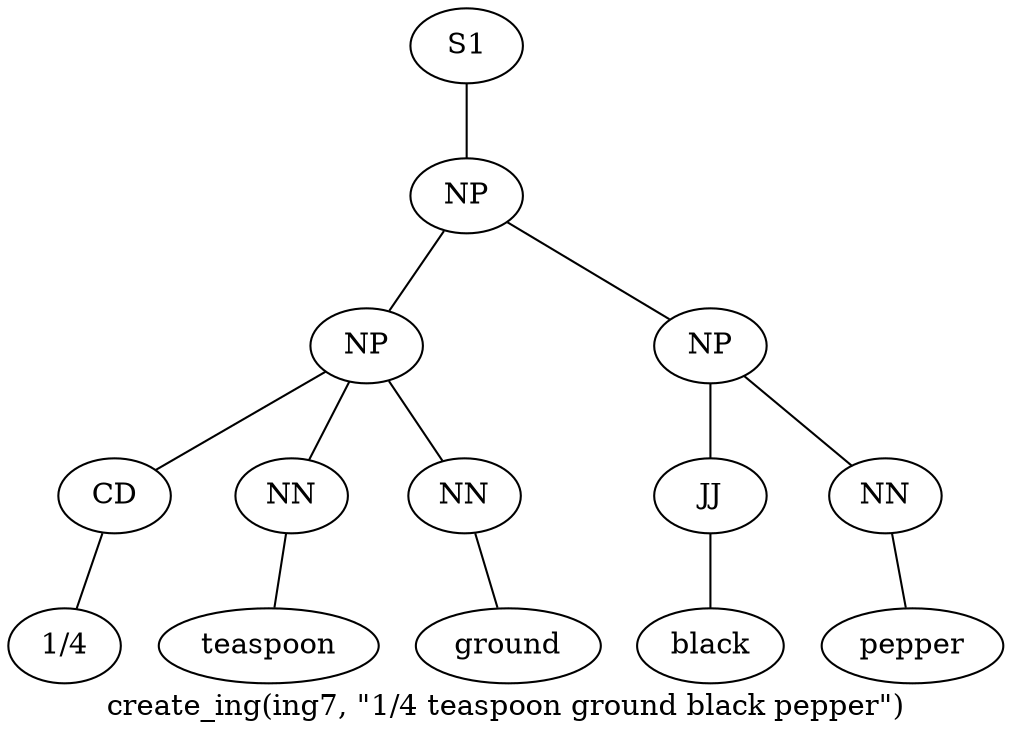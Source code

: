 graph SyntaxGraph {
	label = "create_ing(ing7, \"1/4 teaspoon ground black pepper\")";
	Node0 [label="S1"];
	Node1 [label="NP"];
	Node2 [label="NP"];
	Node3 [label="CD"];
	Node4 [label="1/4"];
	Node5 [label="NN"];
	Node6 [label="teaspoon"];
	Node7 [label="NN"];
	Node8 [label="ground"];
	Node9 [label="NP"];
	Node10 [label="JJ"];
	Node11 [label="black"];
	Node12 [label="NN"];
	Node13 [label="pepper"];

	Node0 -- Node1;
	Node1 -- Node2;
	Node1 -- Node9;
	Node2 -- Node3;
	Node2 -- Node5;
	Node2 -- Node7;
	Node3 -- Node4;
	Node5 -- Node6;
	Node7 -- Node8;
	Node9 -- Node10;
	Node9 -- Node12;
	Node10 -- Node11;
	Node12 -- Node13;
}